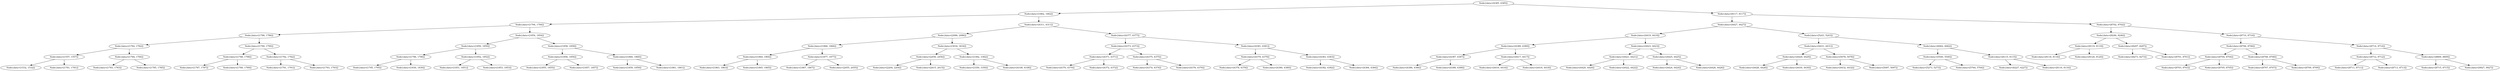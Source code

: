 digraph G{
1259029495 [label="Node{data=[4385, 4385]}"]
1259029495 -> 660258505
660258505 [label="Node{data=[1862, 1862]}"]
660258505 -> 1436197209
1436197209 [label="Node{data=[1794, 1794]}"]
1436197209 -> 2026644922
2026644922 [label="Node{data=[1786, 1786]}"]
2026644922 -> 1774831023
1774831023 [label="Node{data=[1782, 1782]}"]
1774831023 -> 454529705
454529705 [label="Node{data=[1557, 1557]}"]
454529705 -> 453470459
453470459 [label="Node{data=[1532, 1532]}"]
454529705 -> 50294740
50294740 [label="Node{data=[1781, 1781]}"]
1774831023 -> 624699033
624699033 [label="Node{data=[1784, 1784]}"]
624699033 -> 35220045
35220045 [label="Node{data=[1783, 1783]}"]
624699033 -> 586783301
586783301 [label="Node{data=[1785, 1785]}"]
2026644922 -> 1526841345
1526841345 [label="Node{data=[1790, 1790]}"]
1526841345 -> 525155606
525155606 [label="Node{data=[1788, 1788]}"]
525155606 -> 1456433072
1456433072 [label="Node{data=[1787, 1787]}"]
525155606 -> 948630686
948630686 [label="Node{data=[1789, 1789]}"]
1526841345 -> 1834891846
1834891846 [label="Node{data=[1792, 1792]}"]
1834891846 -> 453840758
453840758 [label="Node{data=[1791, 1791]}"]
1834891846 -> 919738688
919738688 [label="Node{data=[1793, 1793]}"]
1436197209 -> 1502819584
1502819584 [label="Node{data=[1854, 1854]}"]
1502819584 -> 1157871742
1157871742 [label="Node{data=[1850, 1850]}"]
1157871742 -> 906393879
906393879 [label="Node{data=[1796, 1796]}"]
906393879 -> 280526478
280526478 [label="Node{data=[1795, 1795]}"]
906393879 -> 1346593452
1346593452 [label="Node{data=[1830, 1830]}"]
1157871742 -> 148627602
148627602 [label="Node{data=[1852, 1852]}"]
148627602 -> 219213407
219213407 [label="Node{data=[1851, 1851]}"]
148627602 -> 1578085757
1578085757 [label="Node{data=[1853, 1853]}"]
1502819584 -> 353563154
353563154 [label="Node{data=[1858, 1858]}"]
353563154 -> 1109024594
1109024594 [label="Node{data=[1856, 1856]}"]
1109024594 -> 1223832408
1223832408 [label="Node{data=[1855, 1855]}"]
1109024594 -> 1807031166
1807031166 [label="Node{data=[1857, 1857]}"]
353563154 -> 1773532792
1773532792 [label="Node{data=[1860, 1860]}"]
1773532792 -> 2034615507
2034615507 [label="Node{data=[1859, 1859]}"]
1773532792 -> 552878160
552878160 [label="Node{data=[1861, 1861]}"]
660258505 -> 1666826715
1666826715 [label="Node{data=[4311, 4311]}"]
1666826715 -> 622456318
622456318 [label="Node{data=[2086, 2086]}"]
622456318 -> 1923991250
1923991250 [label="Node{data=[1866, 1866]}"]
1923991250 -> 1893334551
1893334551 [label="Node{data=[1864, 1864]}"]
1893334551 -> 1571008206
1571008206 [label="Node{data=[1863, 1863]}"]
1893334551 -> 935321241
935321241 [label="Node{data=[1865, 1865]}"]
1923991250 -> 725091818
725091818 [label="Node{data=[1877, 1877]}"]
725091818 -> 338591708
338591708 [label="Node{data=[1867, 1867]}"]
725091818 -> 1413178953
1413178953 [label="Node{data=[2055, 2055]}"]
622456318 -> 490287425
490287425 [label="Node{data=[3034, 3034]}"]
490287425 -> 1984262233
1984262233 [label="Node{data=[2456, 2456]}"]
1984262233 -> 292696530
292696530 [label="Node{data=[2204, 2204]}"]
1984262233 -> 519308443
519308443 [label="Node{data=[2615, 2615]}"]
490287425 -> 1251183933
1251183933 [label="Node{data=[3382, 3382]}"]
1251183933 -> 386526094
386526094 [label="Node{data=[3350, 3350]}"]
1251183933 -> 401974300
401974300 [label="Node{data=[4108, 4108]}"]
1666826715 -> 698071717
698071717 [label="Node{data=[4377, 4377]}"]
698071717 -> 2134319310
2134319310 [label="Node{data=[4373, 4373]}"]
2134319310 -> 666558781
666558781 [label="Node{data=[4371, 4371]}"]
666558781 -> 492135570
492135570 [label="Node{data=[4370, 4370]}"]
666558781 -> 1777314575
1777314575 [label="Node{data=[4372, 4372]}"]
2134319310 -> 790153132
790153132 [label="Node{data=[4375, 4375]}"]
790153132 -> 1608214651
1608214651 [label="Node{data=[4374, 4374]}"]
790153132 -> 1771894502
1771894502 [label="Node{data=[4376, 4376]}"]
698071717 -> 2101317385
2101317385 [label="Node{data=[4381, 4381]}"]
2101317385 -> 343085733
343085733 [label="Node{data=[4379, 4379]}"]
343085733 -> 284109024
284109024 [label="Node{data=[4378, 4378]}"]
343085733 -> 516610013
516610013 [label="Node{data=[4380, 4380]}"]
2101317385 -> 529286346
529286346 [label="Node{data=[4383, 4383]}"]
529286346 -> 325487524
325487524 [label="Node{data=[4382, 4382]}"]
529286346 -> 2049382656
2049382656 [label="Node{data=[4384, 4384]}"]
1259029495 -> 849042854
849042854 [label="Node{data=[8117, 8117]}"]
849042854 -> 1338832171
1338832171 [label="Node{data=[4427, 4427]}"]
1338832171 -> 1750101213
1750101213 [label="Node{data=[4419, 4419]}"]
1750101213 -> 721258446
721258446 [label="Node{data=[4389, 4389]}"]
721258446 -> 1122208090
1122208090 [label="Node{data=[4387, 4387]}"]
1122208090 -> 1789811072
1789811072 [label="Node{data=[4386, 4386]}"]
1122208090 -> 32765580
32765580 [label="Node{data=[4388, 4388]}"]
721258446 -> 1198969483
1198969483 [label="Node{data=[4417, 4417]}"]
1198969483 -> 419510886
419510886 [label="Node{data=[4416, 4416]}"]
1198969483 -> 33227423
33227423 [label="Node{data=[4418, 4418]}"]
1750101213 -> 530760634
530760634 [label="Node{data=[4423, 4423]}"]
530760634 -> 1848752207
1848752207 [label="Node{data=[4421, 4421]}"]
1848752207 -> 2129886693
2129886693 [label="Node{data=[4420, 4420]}"]
1848752207 -> 658863966
658863966 [label="Node{data=[4422, 4422]}"]
530760634 -> 779341599
779341599 [label="Node{data=[4425, 4425]}"]
779341599 -> 1306786142
1306786142 [label="Node{data=[4424, 4424]}"]
779341599 -> 681228626
681228626 [label="Node{data=[4426, 4426]}"]
1338832171 -> 619299992
619299992 [label="Node{data=[5243, 5243]}"]
619299992 -> 340978733
340978733 [label="Node{data=[4431, 4431]}"]
340978733 -> 1177145072
1177145072 [label="Node{data=[4429, 4429]}"]
1177145072 -> 998555470
998555470 [label="Node{data=[4428, 4428]}"]
1177145072 -> 1369661858
1369661858 [label="Node{data=[4430, 4430]}"]
340978733 -> 1377033279
1377033279 [label="Node{data=[5078, 5078]}"]
1377033279 -> 1514526403
1514526403 [label="Node{data=[4432, 4432]}"]
1377033279 -> 1151695882
1151695882 [label="Node{data=[5097, 5097]}"]
619299992 -> 239184717
239184717 [label="Node{data=[6062, 6062]}"]
239184717 -> 1124039838
1124039838 [label="Node{data=[5540, 5540]}"]
1124039838 -> 922241484
922241484 [label="Node{data=[5273, 5273]}"]
1124039838 -> 1506948661
1506948661 [label="Node{data=[5764, 5764]}"]
239184717 -> 1523250561
1523250561 [label="Node{data=[8115, 8115]}"]
1523250561 -> 1667791306
1667791306 [label="Node{data=[6227, 6227]}"]
1523250561 -> 397077058
397077058 [label="Node{data=[8116, 8116]}"]
849042854 -> 1602295068
1602295068 [label="Node{data=[8702, 8702]}"]
1602295068 -> 1382712720
1382712720 [label="Node{data=[8246, 8246]}"]
1382712720 -> 1928073278
1928073278 [label="Node{data=[8119, 8119]}"]
1928073278 -> 844369115
844369115 [label="Node{data=[8118, 8118]}"]
1928073278 -> 1697302136
1697302136 [label="Node{data=[8120, 8120]}"]
1382712720 -> 1676319048
1676319048 [label="Node{data=[8297, 8297]}"]
1676319048 -> 1897208043
1897208043 [label="Node{data=[8273, 8273]}"]
1676319048 -> 1664475334
1664475334 [label="Node{data=[8701, 8701]}"]
1602295068 -> 1352655838
1352655838 [label="Node{data=[8710, 8710]}"]
1352655838 -> 1736970332
1736970332 [label="Node{data=[8706, 8706]}"]
1736970332 -> 1040420358
1040420358 [label="Node{data=[8704, 8704]}"]
1040420358 -> 1920756432
1920756432 [label="Node{data=[8703, 8703]}"]
1040420358 -> 1565718098
1565718098 [label="Node{data=[8705, 8705]}"]
1736970332 -> 2055149396
2055149396 [label="Node{data=[8708, 8708]}"]
2055149396 -> 1479460259
1479460259 [label="Node{data=[8707, 8707]}"]
2055149396 -> 1234509468
1234509468 [label="Node{data=[8709, 8709]}"]
1352655838 -> 54497690
54497690 [label="Node{data=[8714, 8714]}"]
54497690 -> 33088286
33088286 [label="Node{data=[8712, 8712]}"]
33088286 -> 794115423
794115423 [label="Node{data=[8711, 8711]}"]
33088286 -> 1322629079
1322629079 [label="Node{data=[8713, 8713]}"]
54497690 -> 832130262
832130262 [label="Node{data=[8809, 8809]}"]
832130262 -> 2009049576
2009049576 [label="Node{data=[8715, 8715]}"]
832130262 -> 1896275333
1896275333 [label="Node{data=[9927, 9927]}"]
}